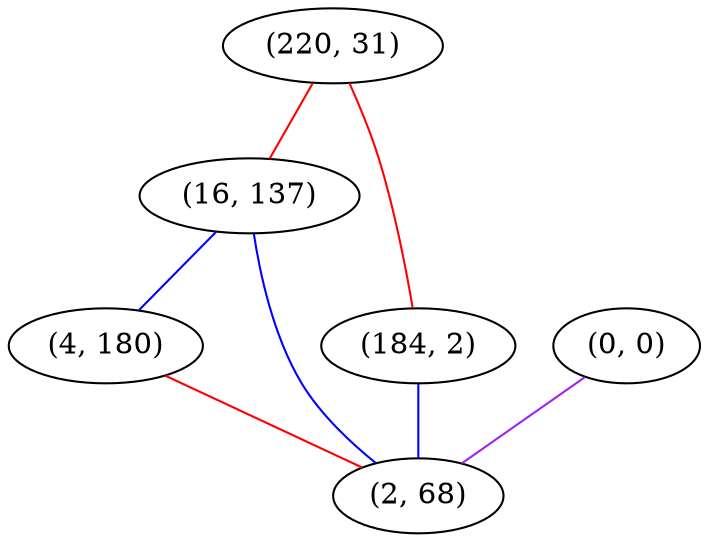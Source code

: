 graph "" {
"(220, 31)";
"(0, 0)";
"(16, 137)";
"(184, 2)";
"(4, 180)";
"(2, 68)";
"(220, 31)" -- "(16, 137)"  [color=red, key=0, weight=1];
"(220, 31)" -- "(184, 2)"  [color=red, key=0, weight=1];
"(0, 0)" -- "(2, 68)"  [color=purple, key=0, weight=4];
"(16, 137)" -- "(4, 180)"  [color=blue, key=0, weight=3];
"(16, 137)" -- "(2, 68)"  [color=blue, key=0, weight=3];
"(184, 2)" -- "(2, 68)"  [color=blue, key=0, weight=3];
"(4, 180)" -- "(2, 68)"  [color=red, key=0, weight=1];
}
